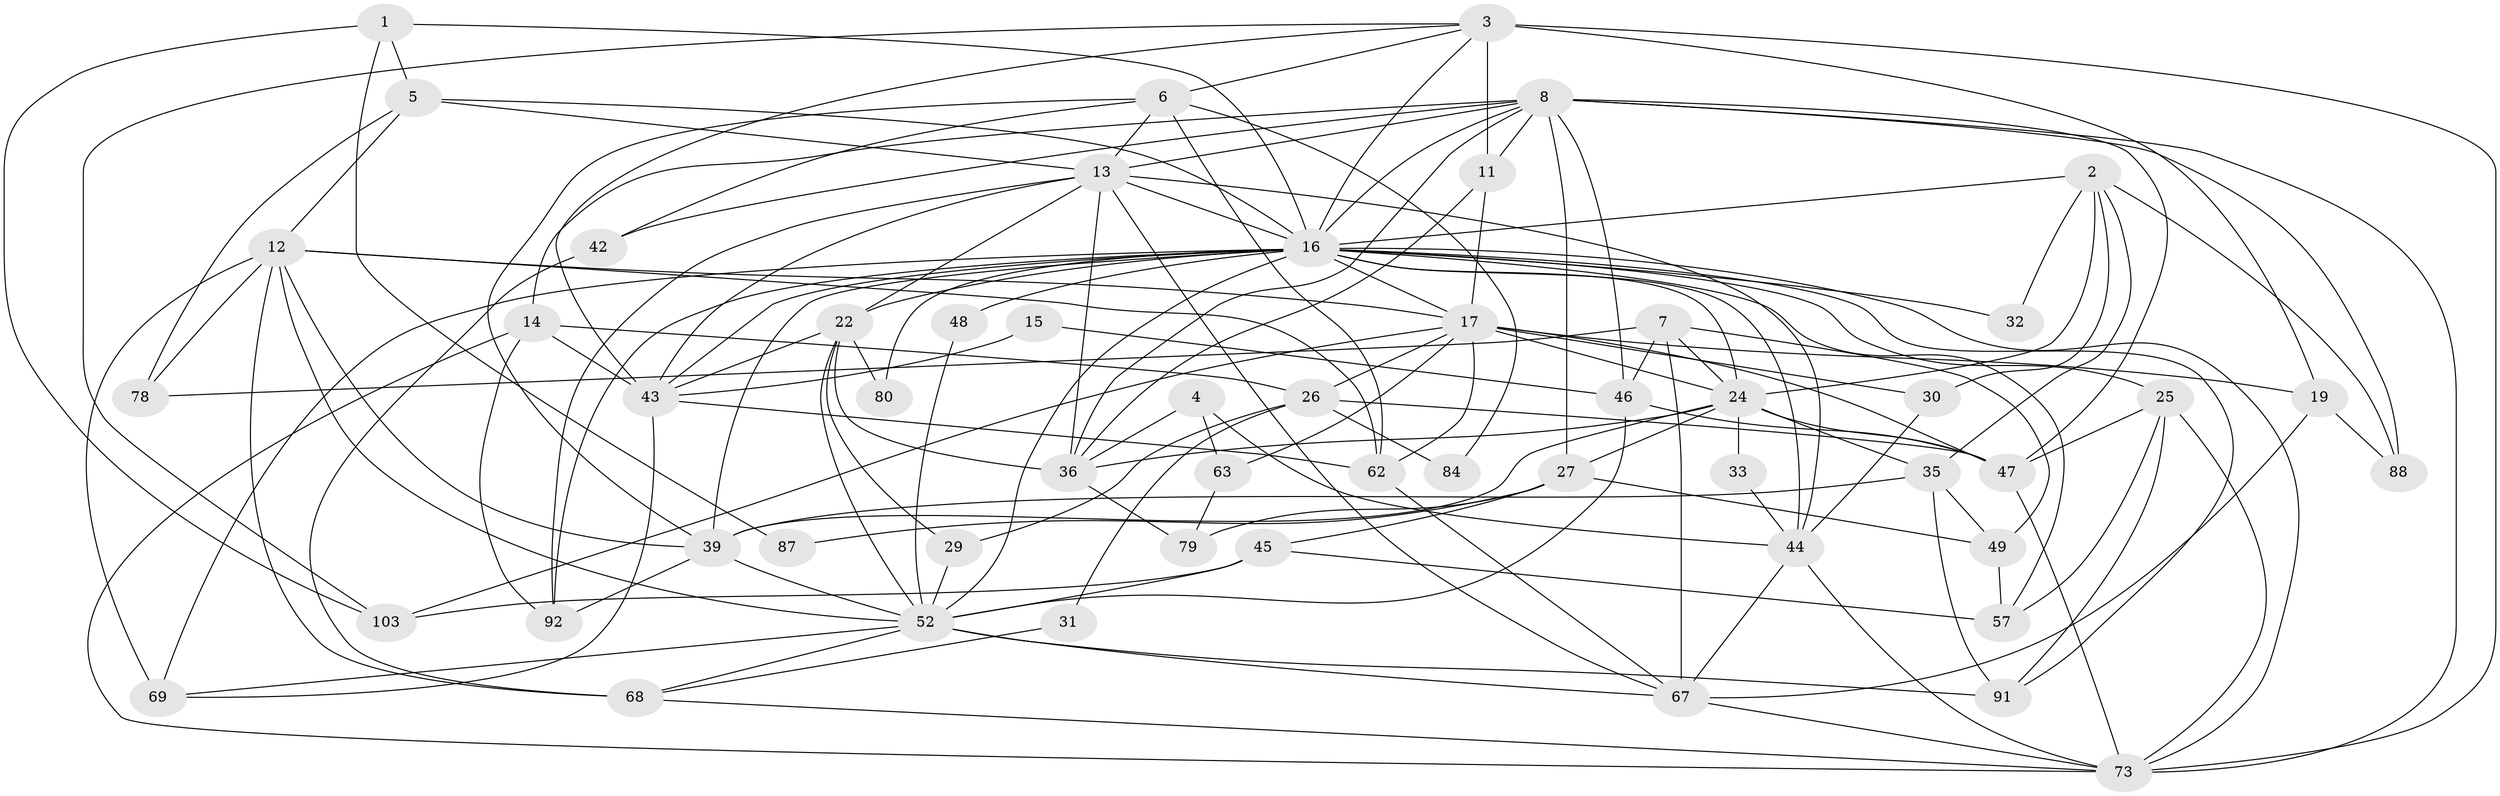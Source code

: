 // original degree distribution, {4: 0.27522935779816515, 3: 0.22935779816513763, 7: 0.07339449541284404, 2: 0.1651376146788991, 5: 0.1743119266055046, 6: 0.08256880733944955}
// Generated by graph-tools (version 1.1) at 2025/18/03/04/25 18:18:34]
// undirected, 54 vertices, 147 edges
graph export_dot {
graph [start="1"]
  node [color=gray90,style=filled];
  1 [super="+96"];
  2 [super="+10"];
  3 [super="+104+81+95"];
  4;
  5 [super="+77"];
  6 [super="+18"];
  7 [super="+99"];
  8 [super="+64+9"];
  11 [super="+76+50"];
  12 [super="+60+54+37"];
  13 [super="+41+20"];
  14;
  15;
  16 [super="+38+21"];
  17 [super="+23"];
  19 [super="+66"];
  22 [super="+75"];
  24 [super="+65+51"];
  25 [super="+34"];
  26 [super="+56+28"];
  27;
  29;
  30;
  31;
  32;
  33;
  35;
  36 [super="+61"];
  39 [super="+109"];
  42;
  43 [super="+101+107"];
  44 [super="+86"];
  45 [super="+90"];
  46;
  47 [super="+97"];
  48;
  49 [super="+98"];
  52 [super="+83+85+89"];
  57;
  62 [super="+82"];
  63;
  67;
  68 [super="+108"];
  69;
  73 [super="+74"];
  78;
  79;
  80;
  84;
  87;
  88;
  91;
  92;
  103;
  1 -- 87;
  1 -- 5;
  1 -- 16;
  1 -- 103;
  2 -- 35;
  2 -- 30;
  2 -- 32;
  2 -- 88;
  2 -- 24;
  2 -- 16;
  3 -- 11 [weight=4];
  3 -- 103;
  3 -- 73;
  3 -- 16;
  3 -- 19;
  3 -- 6;
  3 -- 43;
  4 -- 63;
  4 -- 44;
  4 -- 36;
  5 -- 12;
  5 -- 78;
  5 -- 13;
  5 -- 16;
  6 -- 42;
  6 -- 84;
  6 -- 39;
  6 -- 13;
  6 -- 62;
  7 -- 67;
  7 -- 78;
  7 -- 24;
  7 -- 49;
  7 -- 46;
  8 -- 42;
  8 -- 88;
  8 -- 36;
  8 -- 27;
  8 -- 14;
  8 -- 73;
  8 -- 46;
  8 -- 47;
  8 -- 13;
  8 -- 11;
  8 -- 16;
  11 -- 17;
  11 -- 36;
  12 -- 68;
  12 -- 39;
  12 -- 17;
  12 -- 52 [weight=3];
  12 -- 62;
  12 -- 69;
  12 -- 78;
  13 -- 67;
  13 -- 44;
  13 -- 22;
  13 -- 43;
  13 -- 92;
  13 -- 36;
  13 -- 16;
  14 -- 73;
  14 -- 92;
  14 -- 26;
  14 -- 43;
  15 -- 46;
  15 -- 43;
  16 -- 48 [weight=2];
  16 -- 92;
  16 -- 52;
  16 -- 22 [weight=2];
  16 -- 69 [weight=2];
  16 -- 73;
  16 -- 80;
  16 -- 24 [weight=3];
  16 -- 25;
  16 -- 91;
  16 -- 32;
  16 -- 39;
  16 -- 43;
  16 -- 44;
  16 -- 57;
  16 -- 17;
  17 -- 103;
  17 -- 47;
  17 -- 19;
  17 -- 30;
  17 -- 24 [weight=2];
  17 -- 26;
  17 -- 62;
  17 -- 63;
  19 -- 88;
  19 -- 67;
  22 -- 29;
  22 -- 80;
  22 -- 52;
  22 -- 43;
  22 -- 36;
  24 -- 33;
  24 -- 47;
  24 -- 39;
  24 -- 35;
  24 -- 36;
  24 -- 27;
  25 -- 57;
  25 -- 73;
  25 -- 91;
  25 -- 47;
  26 -- 47;
  26 -- 31;
  26 -- 84;
  26 -- 29;
  27 -- 45;
  27 -- 79;
  27 -- 87;
  27 -- 49;
  29 -- 52 [weight=2];
  30 -- 44;
  31 -- 68;
  33 -- 44;
  35 -- 39;
  35 -- 49;
  35 -- 91;
  36 -- 79;
  39 -- 92;
  39 -- 52;
  42 -- 68 [weight=2];
  43 -- 62;
  43 -- 69;
  44 -- 73;
  44 -- 67;
  45 -- 57;
  45 -- 52 [weight=2];
  45 -- 103;
  46 -- 47;
  46 -- 52;
  47 -- 73;
  48 -- 52;
  49 -- 57;
  52 -- 68;
  52 -- 67;
  52 -- 69;
  52 -- 91;
  62 -- 67;
  63 -- 79;
  67 -- 73;
  68 -- 73;
}
